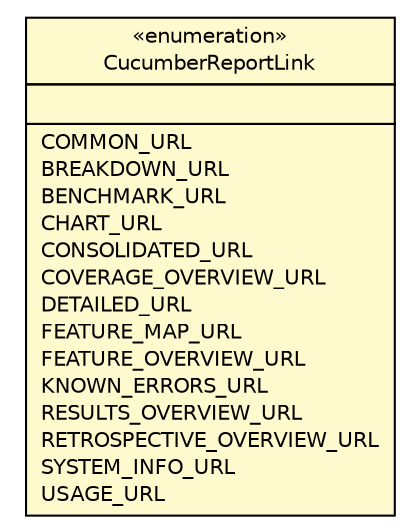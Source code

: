 #!/usr/local/bin/dot
#
# Class diagram 
# Generated by UMLGraph version R5_6 (http://www.umlgraph.org/)
#

digraph G {
	edge [fontname="Helvetica",fontsize=10,labelfontname="Helvetica",labelfontsize=10];
	node [fontname="Helvetica",fontsize=10,shape=plaintext];
	nodesep=0.25;
	ranksep=0.5;
	// com.github.mkolisnyk.cucumber.reporting.types.enums.CucumberReportLink
	c6105 [label=<<table title="com.github.mkolisnyk.cucumber.reporting.types.enums.CucumberReportLink" border="0" cellborder="1" cellspacing="0" cellpadding="2" port="p" bgcolor="lemonChiffon" href="./CucumberReportLink.html">
		<tr><td><table border="0" cellspacing="0" cellpadding="1">
<tr><td align="center" balign="center"> &#171;enumeration&#187; </td></tr>
<tr><td align="center" balign="center"> CucumberReportLink </td></tr>
		</table></td></tr>
		<tr><td><table border="0" cellspacing="0" cellpadding="1">
<tr><td align="left" balign="left">  </td></tr>
		</table></td></tr>
		<tr><td><table border="0" cellspacing="0" cellpadding="1">
<tr><td align="left" balign="left"> COMMON_URL </td></tr>
<tr><td align="left" balign="left"> BREAKDOWN_URL </td></tr>
<tr><td align="left" balign="left"> BENCHMARK_URL </td></tr>
<tr><td align="left" balign="left"> CHART_URL </td></tr>
<tr><td align="left" balign="left"> CONSOLIDATED_URL </td></tr>
<tr><td align="left" balign="left"> COVERAGE_OVERVIEW_URL </td></tr>
<tr><td align="left" balign="left"> DETAILED_URL </td></tr>
<tr><td align="left" balign="left"> FEATURE_MAP_URL </td></tr>
<tr><td align="left" balign="left"> FEATURE_OVERVIEW_URL </td></tr>
<tr><td align="left" balign="left"> KNOWN_ERRORS_URL </td></tr>
<tr><td align="left" balign="left"> RESULTS_OVERVIEW_URL </td></tr>
<tr><td align="left" balign="left"> RETROSPECTIVE_OVERVIEW_URL </td></tr>
<tr><td align="left" balign="left"> SYSTEM_INFO_URL </td></tr>
<tr><td align="left" balign="left"> USAGE_URL </td></tr>
		</table></td></tr>
		</table>>, URL="./CucumberReportLink.html", fontname="Helvetica", fontcolor="black", fontsize=10.0];
}

